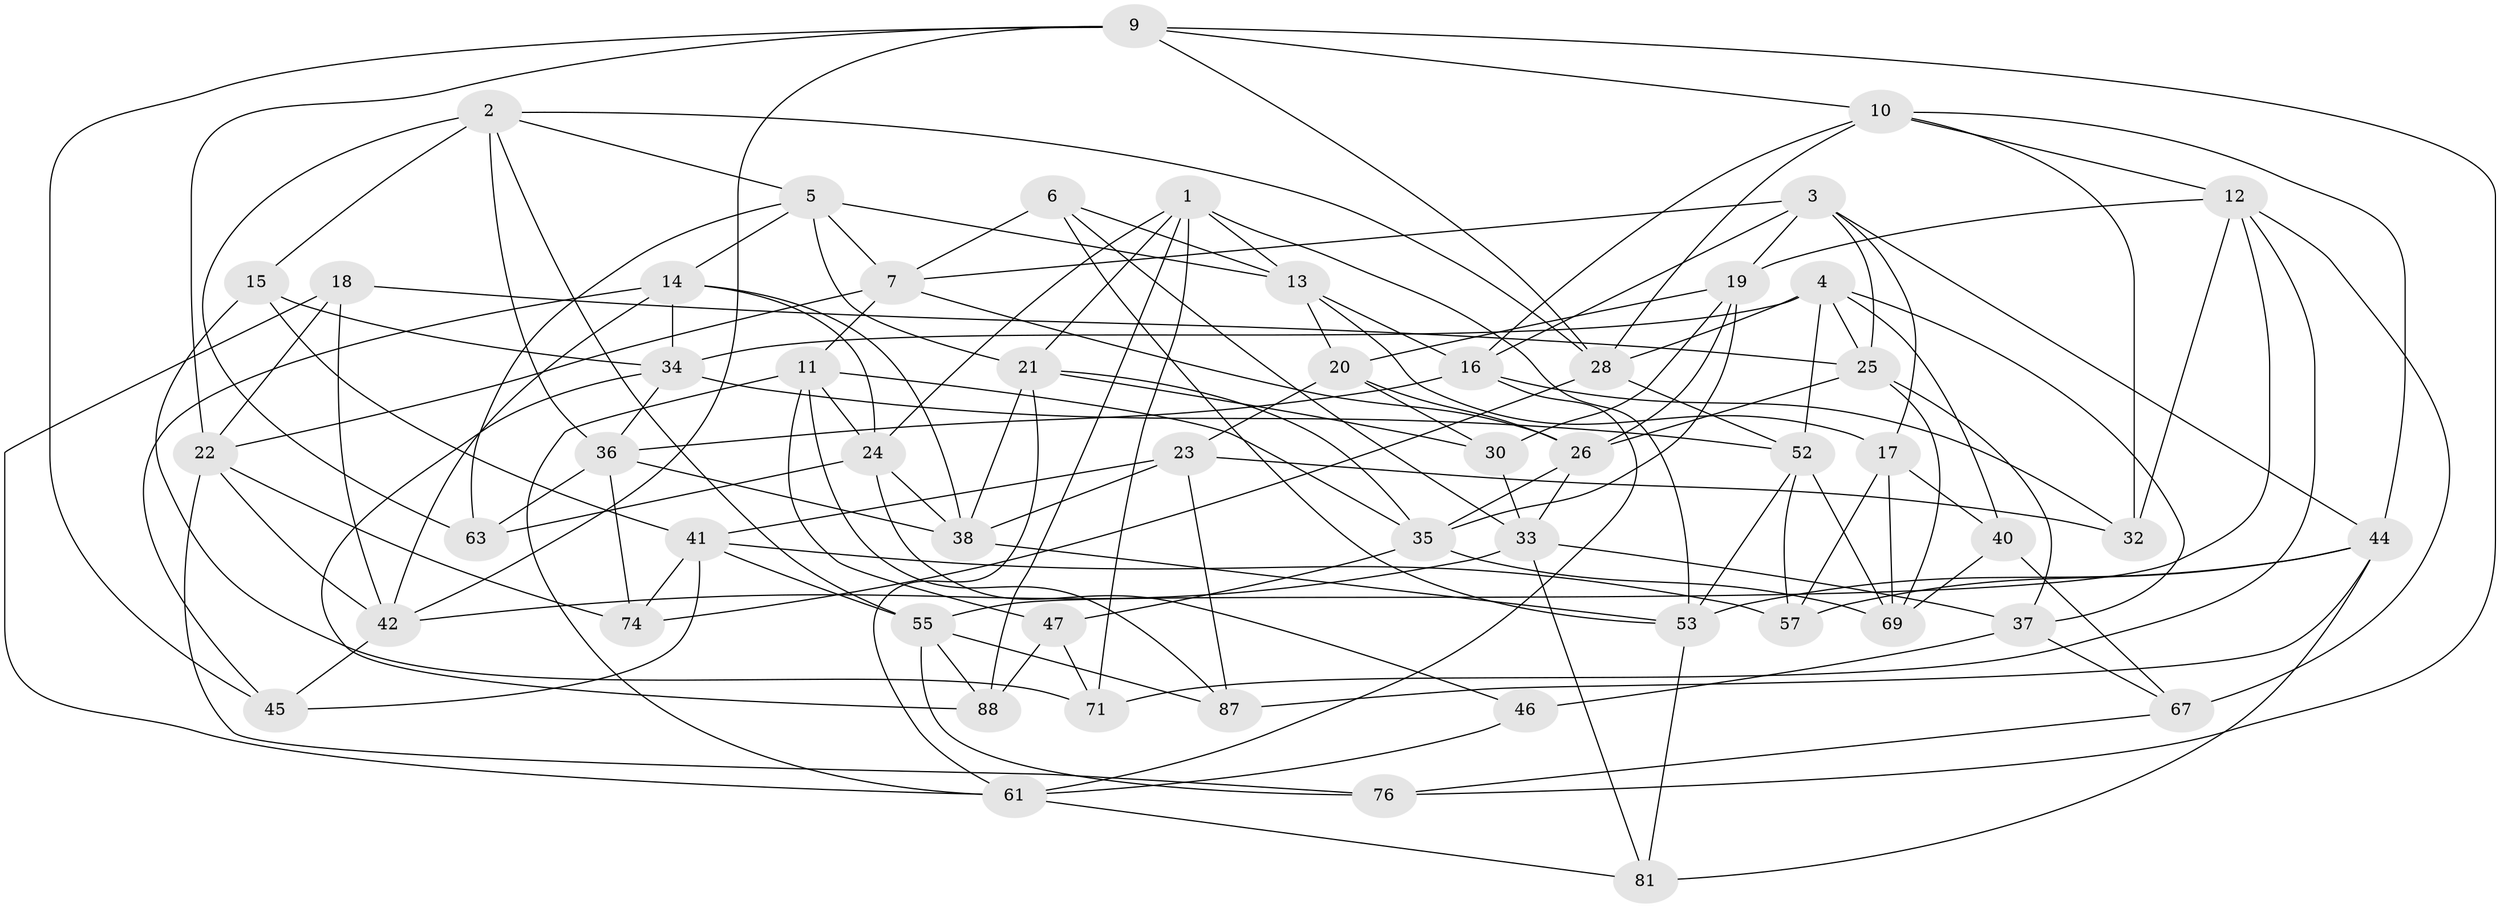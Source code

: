 // original degree distribution, {4: 1.0}
// Generated by graph-tools (version 1.1) at 2025/11/02/27/25 16:11:44]
// undirected, 55 vertices, 144 edges
graph export_dot {
graph [start="1"]
  node [color=gray90,style=filled];
  1 [super="+75"];
  2 [super="+8"];
  3 [super="+85"];
  4 [super="+86"];
  5 [super="+90"];
  6;
  7 [super="+27"];
  9 [super="+58"];
  10 [super="+65"];
  11 [super="+92"];
  12 [super="+43"];
  13 [super="+54"];
  14 [super="+48"];
  15;
  16 [super="+70"];
  17 [super="+29"];
  18;
  19 [super="+31"];
  20 [super="+83"];
  21 [super="+80"];
  22 [super="+79"];
  23 [super="+64"];
  24 [super="+51"];
  25 [super="+68"];
  26 [super="+73"];
  28 [super="+50"];
  30;
  32;
  33 [super="+77"];
  34 [super="+60"];
  35 [super="+39"];
  36 [super="+62"];
  37 [super="+82"];
  38 [super="+56"];
  40;
  41 [super="+66"];
  42 [super="+89"];
  44 [super="+49"];
  45;
  46;
  47;
  52 [super="+91"];
  53 [super="+59"];
  55 [super="+78"];
  57;
  61 [super="+72"];
  63;
  67;
  69 [super="+84"];
  71;
  74;
  76;
  81;
  87;
  88;
  1 -- 53;
  1 -- 24;
  1 -- 21;
  1 -- 88;
  1 -- 13;
  1 -- 71;
  2 -- 63;
  2 -- 36;
  2 -- 15;
  2 -- 55;
  2 -- 5;
  2 -- 28;
  3 -- 17;
  3 -- 19;
  3 -- 7;
  3 -- 16;
  3 -- 25;
  3 -- 44;
  4 -- 37;
  4 -- 40;
  4 -- 34;
  4 -- 25;
  4 -- 52;
  4 -- 28;
  5 -- 63;
  5 -- 14;
  5 -- 13;
  5 -- 21;
  5 -- 7;
  6 -- 33;
  6 -- 13;
  6 -- 53;
  6 -- 7;
  7 -- 26;
  7 -- 22;
  7 -- 11;
  9 -- 10;
  9 -- 45;
  9 -- 28;
  9 -- 42;
  9 -- 76;
  9 -- 22;
  10 -- 44;
  10 -- 32;
  10 -- 16;
  10 -- 12;
  10 -- 28;
  11 -- 47;
  11 -- 24;
  11 -- 35;
  11 -- 61;
  11 -- 87;
  12 -- 32;
  12 -- 67;
  12 -- 55;
  12 -- 19;
  12 -- 71;
  13 -- 16;
  13 -- 20;
  13 -- 17;
  14 -- 45;
  14 -- 34;
  14 -- 38;
  14 -- 24;
  14 -- 42;
  15 -- 41;
  15 -- 71;
  15 -- 34;
  16 -- 32;
  16 -- 61;
  16 -- 36;
  17 -- 40;
  17 -- 69 [weight=2];
  17 -- 57;
  18 -- 61;
  18 -- 25;
  18 -- 22;
  18 -- 42;
  19 -- 20;
  19 -- 26;
  19 -- 30;
  19 -- 35;
  20 -- 23 [weight=2];
  20 -- 26;
  20 -- 30;
  21 -- 61;
  21 -- 38;
  21 -- 35;
  21 -- 30;
  22 -- 76;
  22 -- 74;
  22 -- 42;
  23 -- 87;
  23 -- 32;
  23 -- 41;
  23 -- 38;
  24 -- 63;
  24 -- 46;
  24 -- 38;
  25 -- 26;
  25 -- 37;
  25 -- 69;
  26 -- 33;
  26 -- 35;
  28 -- 74;
  28 -- 52;
  30 -- 33;
  33 -- 81;
  33 -- 37;
  33 -- 42;
  34 -- 88;
  34 -- 52;
  34 -- 36;
  35 -- 69;
  35 -- 47;
  36 -- 74;
  36 -- 63;
  36 -- 38;
  37 -- 46 [weight=2];
  37 -- 67;
  38 -- 53;
  40 -- 67;
  40 -- 69;
  41 -- 57;
  41 -- 45;
  41 -- 74;
  41 -- 55;
  42 -- 45;
  44 -- 53;
  44 -- 87;
  44 -- 81;
  44 -- 57;
  46 -- 61;
  47 -- 71;
  47 -- 88;
  52 -- 57;
  52 -- 69;
  52 -- 53;
  53 -- 81;
  55 -- 87;
  55 -- 88;
  55 -- 76;
  61 -- 81;
  67 -- 76;
}
